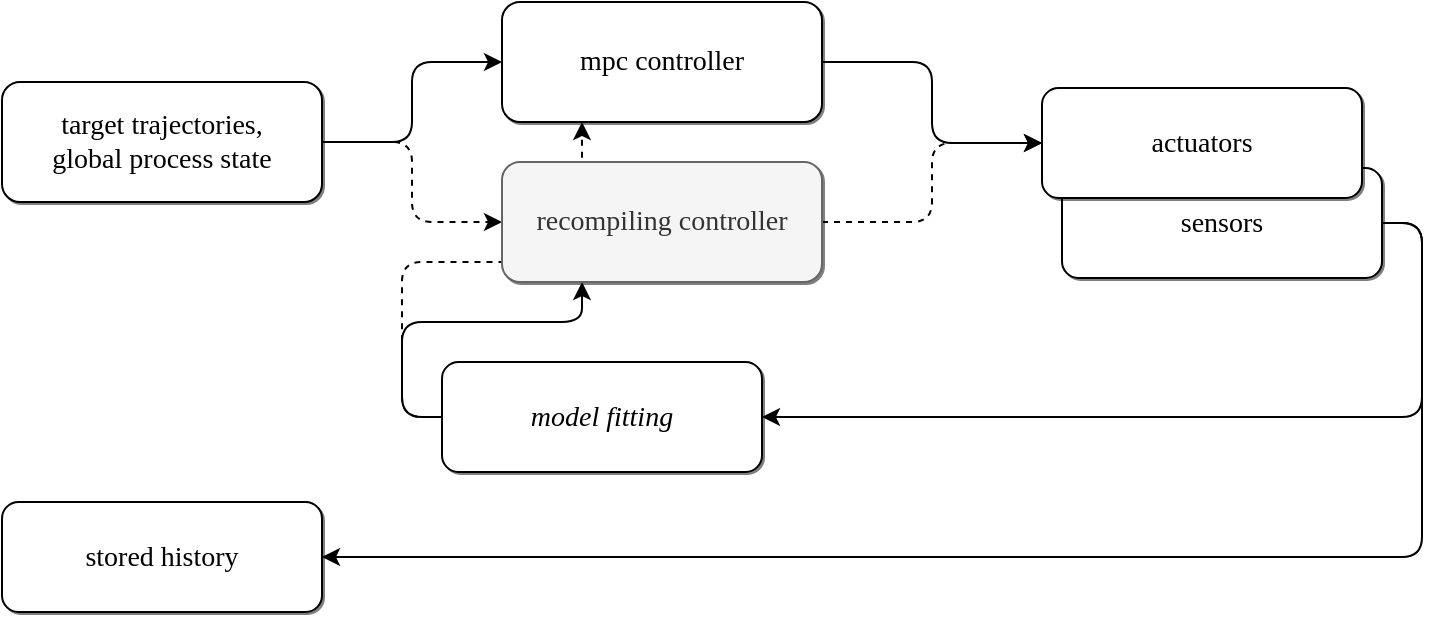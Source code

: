 <mxfile version="24.2.5" type="device">
  <diagram name="Page-1" id="ZDWTbA_Sev17Ivu9E_Sn">
    <mxGraphModel dx="1430" dy="825" grid="1" gridSize="10" guides="1" tooltips="1" connect="1" arrows="1" fold="1" page="1" pageScale="1" pageWidth="1600" pageHeight="900" math="0" shadow="0">
      <root>
        <mxCell id="0" />
        <mxCell id="1" parent="0" />
        <mxCell id="lONnJXdfsbPGVHky7eqA-10" style="edgeStyle=orthogonalEdgeStyle;rounded=1;orthogonalLoop=1;jettySize=auto;html=1;exitX=1;exitY=0.5;exitDx=0;exitDy=0;entryX=1;entryY=0.5;entryDx=0;entryDy=0;curved=0;" edge="1" parent="1" source="lONnJXdfsbPGVHky7eqA-2" target="lONnJXdfsbPGVHky7eqA-3">
          <mxGeometry relative="1" as="geometry" />
        </mxCell>
        <mxCell id="lONnJXdfsbPGVHky7eqA-14" style="edgeStyle=orthogonalEdgeStyle;rounded=1;orthogonalLoop=1;jettySize=auto;html=1;exitX=1;exitY=0.5;exitDx=0;exitDy=0;entryX=1;entryY=0.5;entryDx=0;entryDy=0;curved=0;" edge="1" parent="1" source="lONnJXdfsbPGVHky7eqA-2" target="lONnJXdfsbPGVHky7eqA-13">
          <mxGeometry relative="1" as="geometry" />
        </mxCell>
        <mxCell id="lONnJXdfsbPGVHky7eqA-2" value="sensors" style="rounded=1;whiteSpace=wrap;html=1;shadow=1;glass=0;strokeColor=default;align=center;verticalAlign=middle;shadowOffsetX=1;shadowOffsetY=1;shadowBlur=0;shadowOpacity=50;fontFamily=Times New Roman;fontSize=14;fontColor=default;fillColor=default;" vertex="1" parent="1">
          <mxGeometry x="570" y="123" width="160" height="55" as="geometry" />
        </mxCell>
        <mxCell id="lONnJXdfsbPGVHky7eqA-8" style="edgeStyle=orthogonalEdgeStyle;rounded=1;orthogonalLoop=1;jettySize=auto;html=1;exitX=1;exitY=0.5;exitDx=0;exitDy=0;entryX=0;entryY=0.5;entryDx=0;entryDy=0;curved=0;" edge="1" parent="1" source="PxuOgjv0J5OH4InLxQA7-1" target="lONnJXdfsbPGVHky7eqA-1">
          <mxGeometry relative="1" as="geometry" />
        </mxCell>
        <mxCell id="PxuOgjv0J5OH4InLxQA7-1" value="mpc controller" style="rounded=1;whiteSpace=wrap;html=1;shadow=1;glass=0;shadowOpacity=50;shadowBlur=0;shadowOffsetX=1;shadowOffsetY=1;fontFamily=Times New Roman;fontSize=14;" parent="1" vertex="1">
          <mxGeometry x="290" y="40" width="160" height="60" as="geometry" />
        </mxCell>
        <mxCell id="lONnJXdfsbPGVHky7eqA-1" value="actuators" style="rounded=1;whiteSpace=wrap;html=1;shadow=1;glass=0;strokeColor=default;align=center;verticalAlign=middle;shadowOffsetX=1;shadowOffsetY=1;shadowBlur=0;shadowOpacity=50;fontFamily=Times New Roman;fontSize=14;fontColor=default;fillColor=default;" vertex="1" parent="1">
          <mxGeometry x="560" y="83" width="160" height="55" as="geometry" />
        </mxCell>
        <mxCell id="lONnJXdfsbPGVHky7eqA-11" style="edgeStyle=orthogonalEdgeStyle;rounded=1;orthogonalLoop=1;jettySize=auto;html=1;exitX=0;exitY=0.5;exitDx=0;exitDy=0;entryX=0.25;entryY=1;entryDx=0;entryDy=0;curved=0;" edge="1" parent="1" source="lONnJXdfsbPGVHky7eqA-3" target="lONnJXdfsbPGVHky7eqA-5">
          <mxGeometry relative="1" as="geometry" />
        </mxCell>
        <mxCell id="lONnJXdfsbPGVHky7eqA-12" style="edgeStyle=orthogonalEdgeStyle;rounded=1;orthogonalLoop=1;jettySize=auto;html=1;exitX=0;exitY=0.5;exitDx=0;exitDy=0;entryX=0.25;entryY=1;entryDx=0;entryDy=0;curved=0;dashed=1;" edge="1" parent="1" source="lONnJXdfsbPGVHky7eqA-3" target="PxuOgjv0J5OH4InLxQA7-1">
          <mxGeometry relative="1" as="geometry">
            <Array as="points">
              <mxPoint x="240" y="248" />
              <mxPoint x="240" y="170" />
              <mxPoint x="330" y="170" />
            </Array>
          </mxGeometry>
        </mxCell>
        <mxCell id="lONnJXdfsbPGVHky7eqA-3" value="model fitting" style="rounded=1;whiteSpace=wrap;html=1;shadow=1;glass=0;strokeColor=default;align=center;verticalAlign=middle;shadowOffsetX=1;shadowOffsetY=1;shadowBlur=0;shadowOpacity=50;fontFamily=Times New Roman;fontSize=14;fontColor=default;fillColor=default;fontStyle=2" vertex="1" parent="1">
          <mxGeometry x="260" y="220" width="160" height="55" as="geometry" />
        </mxCell>
        <mxCell id="lONnJXdfsbPGVHky7eqA-6" style="edgeStyle=orthogonalEdgeStyle;rounded=1;orthogonalLoop=1;jettySize=auto;html=1;exitX=1;exitY=0.5;exitDx=0;exitDy=0;curved=0;" edge="1" parent="1" source="lONnJXdfsbPGVHky7eqA-4" target="PxuOgjv0J5OH4InLxQA7-1">
          <mxGeometry relative="1" as="geometry" />
        </mxCell>
        <mxCell id="lONnJXdfsbPGVHky7eqA-7" style="edgeStyle=orthogonalEdgeStyle;rounded=1;orthogonalLoop=1;jettySize=auto;html=1;exitX=1;exitY=0.5;exitDx=0;exitDy=0;entryX=0;entryY=0.5;entryDx=0;entryDy=0;curved=0;dashed=1;" edge="1" parent="1" source="lONnJXdfsbPGVHky7eqA-4" target="lONnJXdfsbPGVHky7eqA-5">
          <mxGeometry relative="1" as="geometry" />
        </mxCell>
        <mxCell id="lONnJXdfsbPGVHky7eqA-4" value="target trajectories,&lt;div style=&quot;font-size: 14px;&quot;&gt;global process state&lt;/div&gt;" style="rounded=1;whiteSpace=wrap;html=1;shadow=1;glass=0;shadowOpacity=50;shadowBlur=0;shadowOffsetX=1;shadowOffsetY=1;fontFamily=Times New Roman;fontSize=14;" vertex="1" parent="1">
          <mxGeometry x="40" y="80" width="160" height="60" as="geometry" />
        </mxCell>
        <mxCell id="lONnJXdfsbPGVHky7eqA-9" style="edgeStyle=orthogonalEdgeStyle;rounded=1;orthogonalLoop=1;jettySize=auto;html=1;exitX=1;exitY=0.5;exitDx=0;exitDy=0;entryX=0;entryY=0.5;entryDx=0;entryDy=0;curved=0;dashed=1;" edge="1" parent="1" source="lONnJXdfsbPGVHky7eqA-5" target="lONnJXdfsbPGVHky7eqA-1">
          <mxGeometry relative="1" as="geometry" />
        </mxCell>
        <mxCell id="lONnJXdfsbPGVHky7eqA-5" value="recompiling controller" style="rounded=1;whiteSpace=wrap;html=1;shadow=1;glass=0;shadowOpacity=50;shadowBlur=0;shadowOffsetX=1;shadowOffsetY=1;fontFamily=Times New Roman;fontSize=14;fillColor=#f5f5f5;fontColor=#333333;strokeColor=#666666;" vertex="1" parent="1">
          <mxGeometry x="290" y="120" width="160" height="60" as="geometry" />
        </mxCell>
        <mxCell id="lONnJXdfsbPGVHky7eqA-13" value="stored history" style="rounded=1;whiteSpace=wrap;html=1;shadow=1;glass=0;strokeColor=default;align=center;verticalAlign=middle;shadowOffsetX=1;shadowOffsetY=1;shadowBlur=0;shadowOpacity=50;fontFamily=Times New Roman;fontSize=14;fontColor=default;fillColor=default;" vertex="1" parent="1">
          <mxGeometry x="40" y="290" width="160" height="55" as="geometry" />
        </mxCell>
      </root>
    </mxGraphModel>
  </diagram>
</mxfile>
